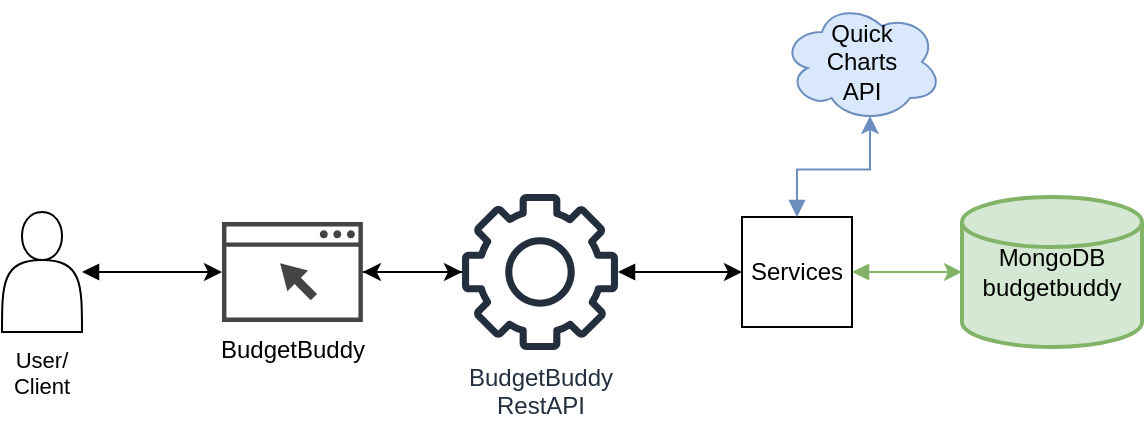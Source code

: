 <mxfile version="24.0.0" type="github">
  <diagram name="Page-1" id="ewiBHyglYaFrvX0n1ppV">
    <mxGraphModel dx="2266" dy="845" grid="1" gridSize="10" guides="1" tooltips="1" connect="1" arrows="1" fold="1" page="1" pageScale="1" pageWidth="850" pageHeight="1100" math="0" shadow="0">
      <root>
        <mxCell id="0" />
        <mxCell id="1" parent="0" />
        <mxCell id="eUqToZMINTxPjIfOUlDq-1" style="edgeStyle=orthogonalEdgeStyle;rounded=0;orthogonalLoop=1;jettySize=auto;html=1;" edge="1" parent="1" source="eUqToZMINTxPjIfOUlDq-2" target="eUqToZMINTxPjIfOUlDq-14">
          <mxGeometry relative="1" as="geometry" />
        </mxCell>
        <mxCell id="eUqToZMINTxPjIfOUlDq-2" value="BudgetBuddy&lt;div&gt;&lt;br&gt;&lt;/div&gt;" style="sketch=0;pointerEvents=1;shadow=0;dashed=0;html=1;strokeColor=none;fillColor=#434445;aspect=fixed;labelPosition=center;verticalLabelPosition=bottom;verticalAlign=top;align=center;outlineConnect=0;shape=mxgraph.vvd.web_browser;" vertex="1" parent="1">
          <mxGeometry x="170" y="560" width="70.42" height="50" as="geometry" />
        </mxCell>
        <mxCell id="eUqToZMINTxPjIfOUlDq-3" style="edgeStyle=orthogonalEdgeStyle;rounded=0;orthogonalLoop=1;jettySize=auto;html=1;" edge="1" parent="1" source="eUqToZMINTxPjIfOUlDq-14" target="eUqToZMINTxPjIfOUlDq-2">
          <mxGeometry relative="1" as="geometry" />
        </mxCell>
        <mxCell id="eUqToZMINTxPjIfOUlDq-47" style="edgeStyle=orthogonalEdgeStyle;rounded=0;orthogonalLoop=1;jettySize=auto;html=1;entryX=0;entryY=0.5;entryDx=0;entryDy=0;startArrow=block;startFill=1;" edge="1" parent="1" source="eUqToZMINTxPjIfOUlDq-14" target="eUqToZMINTxPjIfOUlDq-46">
          <mxGeometry relative="1" as="geometry" />
        </mxCell>
        <mxCell id="eUqToZMINTxPjIfOUlDq-14" value="BudgetBuddy&lt;div&gt;RestAPI&lt;/div&gt;" style="sketch=0;outlineConnect=0;fontColor=#232F3E;gradientColor=none;fillColor=#232F3D;strokeColor=none;dashed=0;verticalLabelPosition=bottom;verticalAlign=top;align=center;html=1;fontSize=12;fontStyle=0;aspect=fixed;pointerEvents=1;shape=mxgraph.aws4.gear;" vertex="1" parent="1">
          <mxGeometry x="290" y="546" width="78" height="78" as="geometry" />
        </mxCell>
        <mxCell id="eUqToZMINTxPjIfOUlDq-19" value="MongoDB&lt;div&gt;budgetbuddy&lt;/div&gt;" style="strokeWidth=2;html=1;shape=mxgraph.flowchart.database;whiteSpace=wrap;fillColor=#d5e8d4;strokeColor=#82b366;" vertex="1" parent="1">
          <mxGeometry x="540" y="547.5" width="90" height="75" as="geometry" />
        </mxCell>
        <mxCell id="eUqToZMINTxPjIfOUlDq-20" value="Quick&lt;div&gt;Charts&lt;/div&gt;&lt;div&gt;API&lt;/div&gt;" style="ellipse;shape=cloud;whiteSpace=wrap;html=1;fillColor=#dae8fc;strokeColor=#6c8ebf;" vertex="1" parent="1">
          <mxGeometry x="450" y="450" width="80" height="60" as="geometry" />
        </mxCell>
        <mxCell id="eUqToZMINTxPjIfOUlDq-43" style="edgeStyle=orthogonalEdgeStyle;rounded=0;orthogonalLoop=1;jettySize=auto;html=1;startArrow=block;startFill=1;" edge="1" parent="1" source="eUqToZMINTxPjIfOUlDq-44" target="eUqToZMINTxPjIfOUlDq-2">
          <mxGeometry relative="1" as="geometry" />
        </mxCell>
        <mxCell id="eUqToZMINTxPjIfOUlDq-44" value="&lt;font style=&quot;font-size: 11px;&quot;&gt;User/&lt;/font&gt;&lt;div style=&quot;font-size: 11px;&quot;&gt;&lt;font style=&quot;font-size: 11px;&quot;&gt;Client&lt;/font&gt;&lt;/div&gt;" style="shape=actor;whiteSpace=wrap;html=1;labelPosition=center;verticalLabelPosition=bottom;align=center;verticalAlign=top;" vertex="1" parent="1">
          <mxGeometry x="60" y="555" width="40" height="60" as="geometry" />
        </mxCell>
        <mxCell id="eUqToZMINTxPjIfOUlDq-46" value="Services" style="whiteSpace=wrap;html=1;aspect=fixed;" vertex="1" parent="1">
          <mxGeometry x="430" y="557.5" width="55" height="55" as="geometry" />
        </mxCell>
        <mxCell id="eUqToZMINTxPjIfOUlDq-48" style="edgeStyle=orthogonalEdgeStyle;rounded=0;orthogonalLoop=1;jettySize=auto;html=1;exitX=0.5;exitY=0;exitDx=0;exitDy=0;entryX=0.55;entryY=0.95;entryDx=0;entryDy=0;entryPerimeter=0;startArrow=block;startFill=1;fillColor=#dae8fc;strokeColor=#6c8ebf;" edge="1" parent="1" source="eUqToZMINTxPjIfOUlDq-46" target="eUqToZMINTxPjIfOUlDq-20">
          <mxGeometry relative="1" as="geometry" />
        </mxCell>
        <mxCell id="eUqToZMINTxPjIfOUlDq-49" style="edgeStyle=orthogonalEdgeStyle;rounded=0;orthogonalLoop=1;jettySize=auto;html=1;exitX=1;exitY=0.5;exitDx=0;exitDy=0;entryX=0;entryY=0.5;entryDx=0;entryDy=0;entryPerimeter=0;startArrow=block;startFill=1;fillColor=#d5e8d4;strokeColor=#82b366;" edge="1" parent="1" source="eUqToZMINTxPjIfOUlDq-46" target="eUqToZMINTxPjIfOUlDq-19">
          <mxGeometry relative="1" as="geometry" />
        </mxCell>
      </root>
    </mxGraphModel>
  </diagram>
</mxfile>
